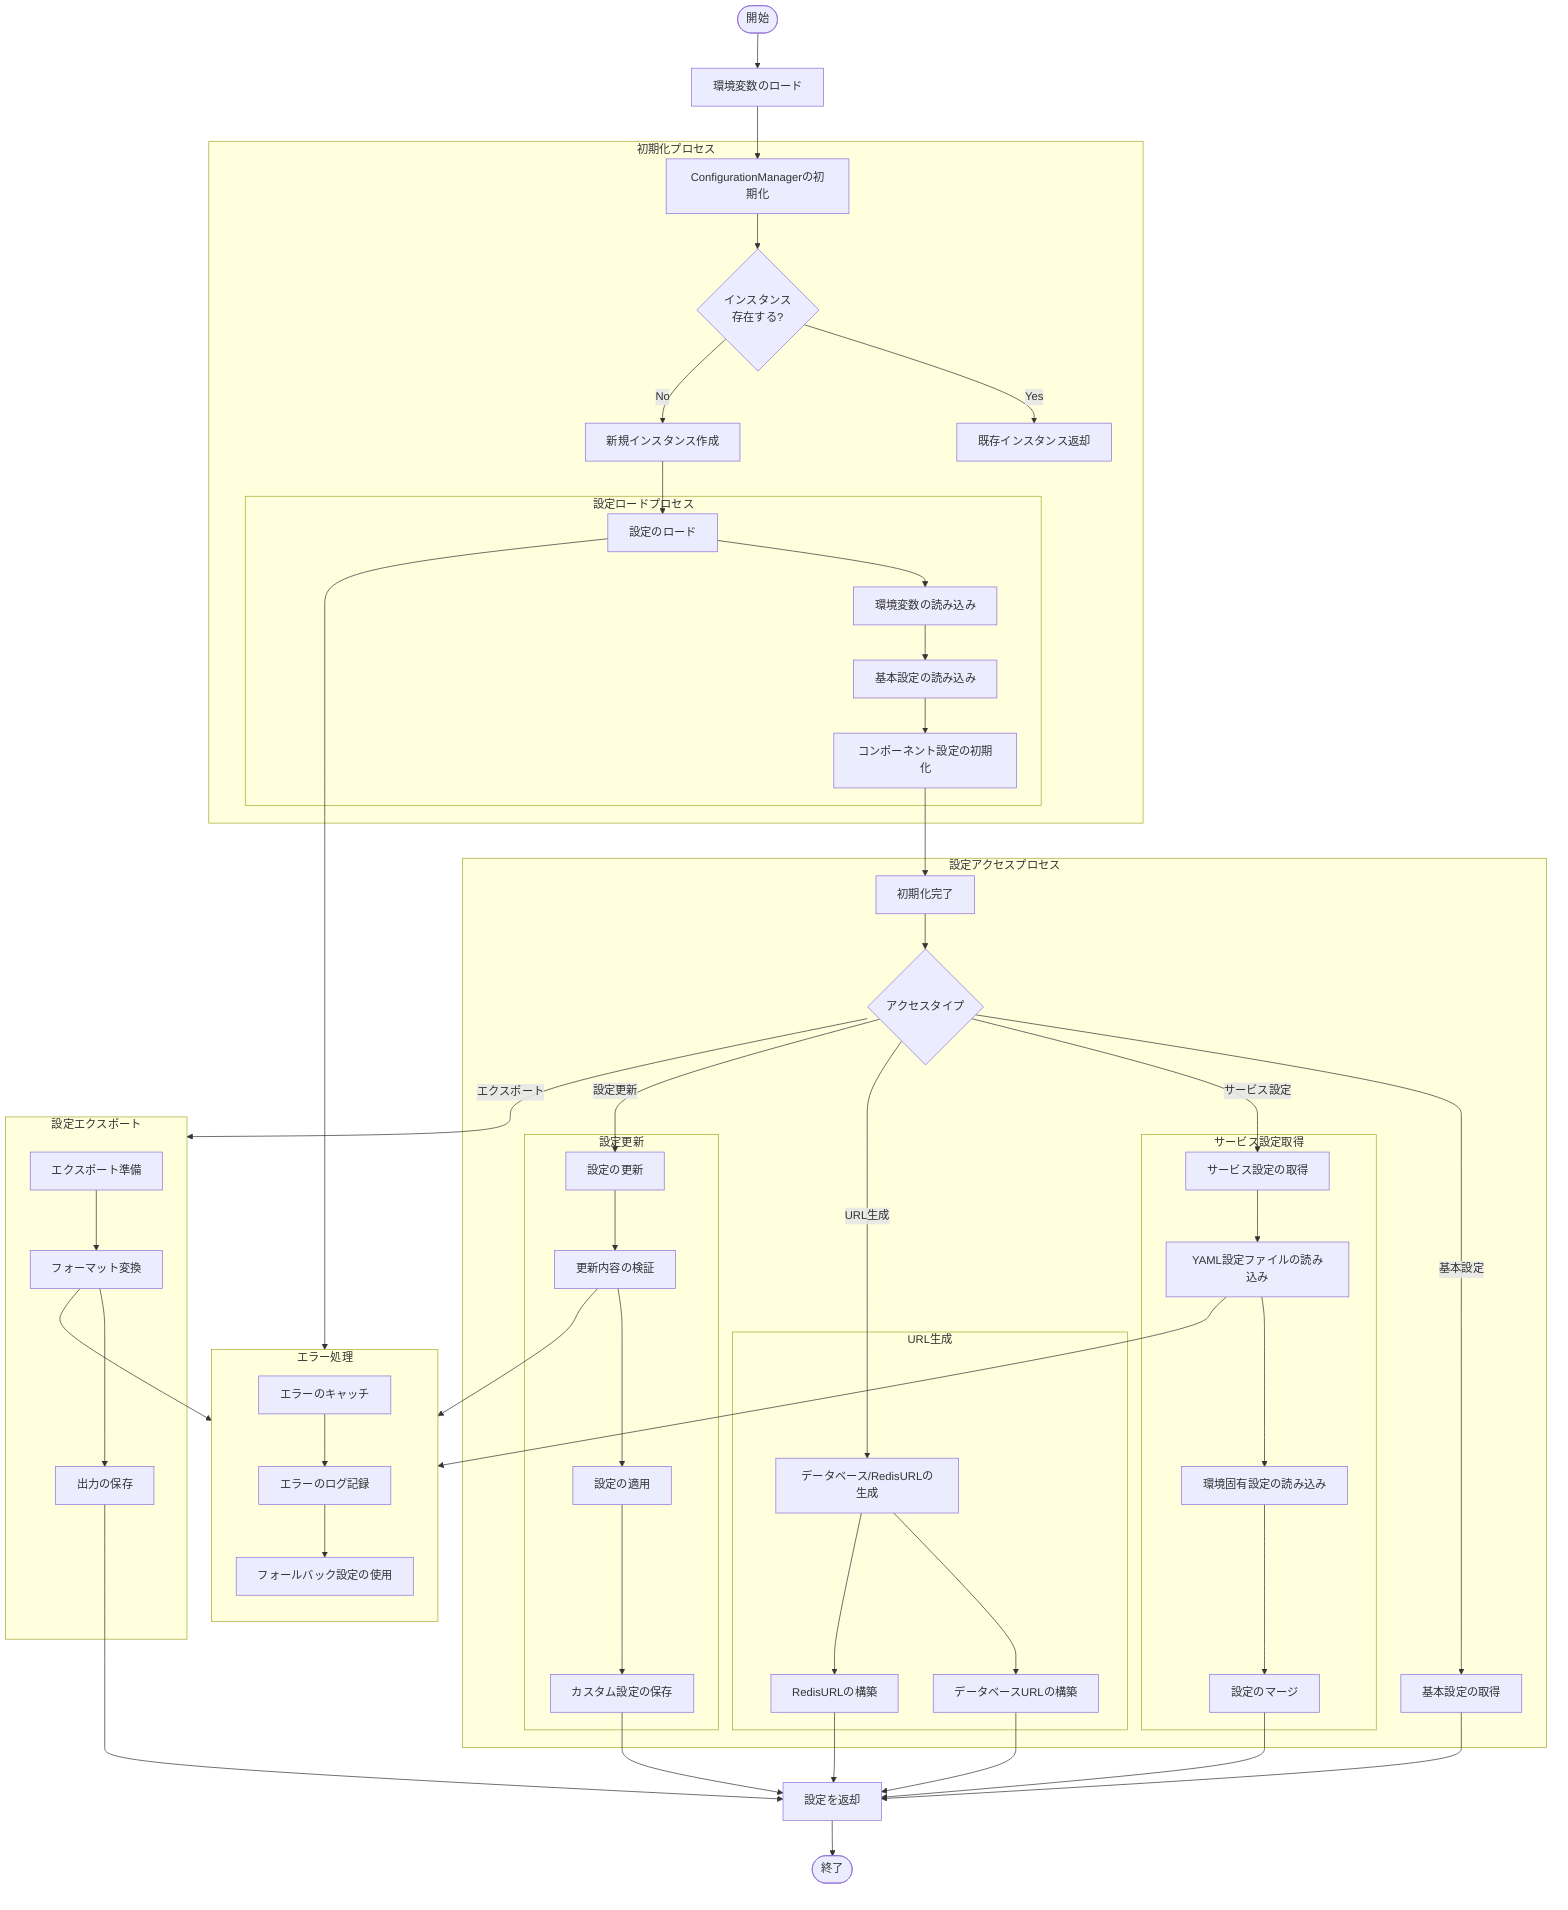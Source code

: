 flowchart TD
    Start([開始]) --> LoadEnv[環境変数のロード]
    LoadEnv --> InitConfig[ConfigurationManagerの初期化]
    
    subgraph Initialization[初期化プロセス]
        InitConfig --> SingletonCheck{インスタンス\n存在する?}
        SingletonCheck -->|Yes| ReturnInstance[既存インスタンス返却]
        SingletonCheck -->|No| CreateInstance[新規インスタンス作成]
        
        CreateInstance --> LoadSettings[設定のロード]
        
        subgraph SettingsLoad[設定ロードプロセス]
            LoadSettings --> LoadEnvVars[環境変数の読み込み]
            LoadEnvVars --> LoadBaseSettings[基本設定の読み込み]
            LoadBaseSettings --> InitComponents[コンポーネント設定の初期化]
        end
    end
    
    InitComponents --> SetupComplete[初期化完了]
    
    subgraph ConfigAccess[設定アクセスプロセス]
        SetupComplete --> AccessType{アクセスタイプ}
        
        AccessType -->|基本設定| GetBasicConfig[基本設定の取得]
        AccessType -->|サービス設定| GetServiceConfig[サービス設定の取得]
        AccessType -->|URL生成| GenerateURLs[データベース/RedisURLの生成]
        AccessType -->|設定更新| UpdateSettings[設定の更新]
        
        subgraph ServiceConfig[サービス設定取得]
            GetServiceConfig --> LoadYAML[YAML設定ファイルの読み込み]
            LoadYAML --> LoadEnvConfig[環境固有設定の読み込み]
            LoadEnvConfig --> MergeConfigs[設定のマージ]
        end
        
        subgraph URLGeneration[URL生成]
            GenerateURLs --> BuildDBURL[データベースURLの構築]
            GenerateURLs --> BuildRedisURL[RedisURLの構築]
        end
        
        subgraph SettingsUpdate[設定更新]
            UpdateSettings --> ValidateUpdates[更新内容の検証]
            ValidateUpdates --> ApplyUpdates[設定の適用]
            ApplyUpdates --> StoreCustom[カスタム設定の保存]
        end
    end
    
    subgraph Export[設定エクスポート]
        direction TB
        PrepareExport[エクスポート準備]
        FormatSettings[フォーマット変換]
        SaveOutput[出力の保存]
        
        PrepareExport --> FormatSettings
        FormatSettings --> SaveOutput
    end
    
    AccessType -->|エクスポート| Export
    
    subgraph ErrorHandling[エラー処理]
        direction TB
        CatchError[エラーのキャッチ]
        LogError[エラーのログ記録]
        FallbackConfig[フォールバック設定の使用]
        
        CatchError --> LogError
        LogError --> FallbackConfig
    end
    
    GetBasicConfig --> ReturnConfig[設定を返却]
    MergeConfigs --> ReturnConfig
    BuildDBURL --> ReturnConfig
    BuildRedisURL --> ReturnConfig
    StoreCustom --> ReturnConfig
    SaveOutput --> ReturnConfig
    
    ReturnConfig --> End([終了])
    
    LoadSettings --> ErrorHandling
    LoadYAML --> ErrorHandling
    ValidateUpdates --> ErrorHandling
    FormatSettings --> ErrorHandling